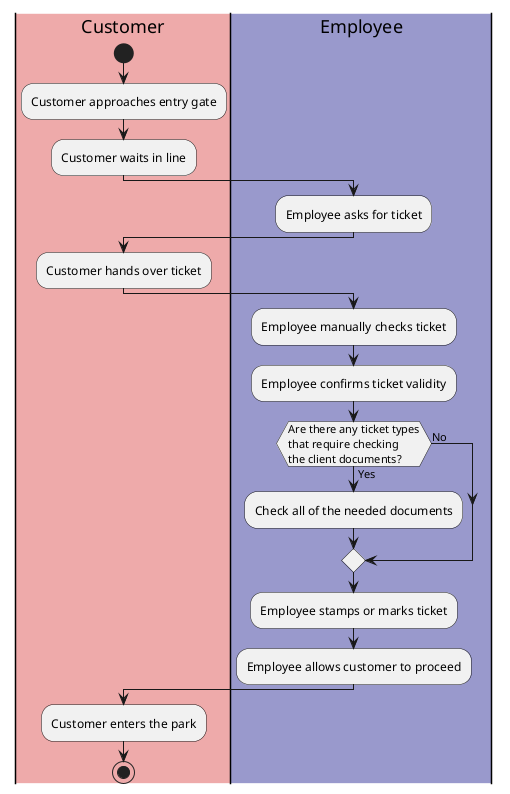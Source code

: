 @startuml TicketCheckingProcess AS-IS

' As-Is Ticket Checking Process
  
|#eeaaaa|Customer|
 start
  :Customer approaches entry gate;
  :Customer waits in line;
|#9999cc|Employee|
  :Employee asks for ticket;
|Customer|
  :Customer hands over ticket;
|Employee|
  :Employee manually checks ticket;
  :Employee confirms ticket validity;
  if(Are there any ticket types\nthat require checking\nthe client documents?) then (Yes)
  :Check all of the needed documents;
  else (No)
  endif
|Employee|
  :Employee stamps or marks ticket;
  :Employee allows customer to proceed;
|Customer|
  :Customer enters the park;
  stop


@enduml
